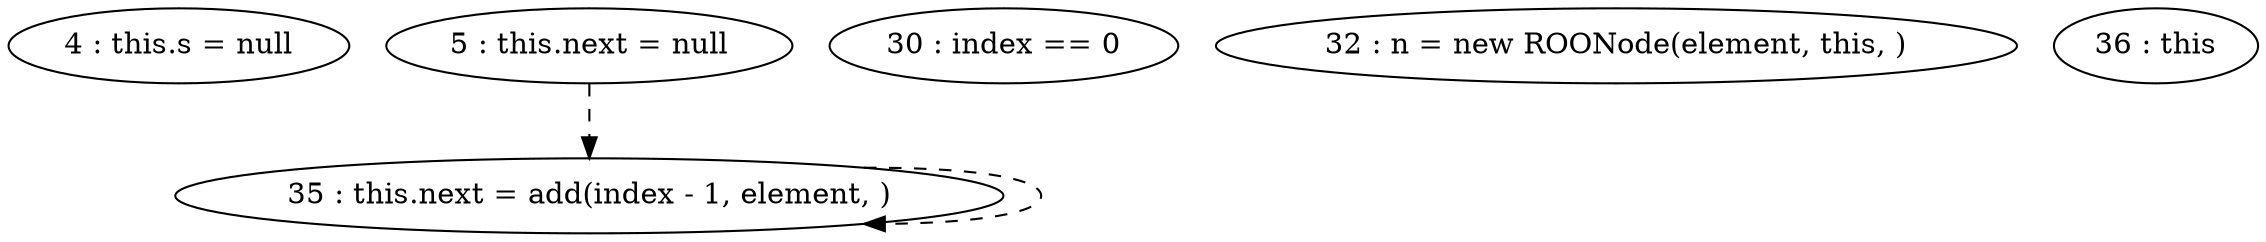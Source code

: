 digraph G {
"4 : this.s = null"
"5 : this.next = null"
"5 : this.next = null" -> "35 : this.next = add(index - 1, element, )" [style=dashed]
"30 : index == 0"
"32 : n = new ROONode(element, this, )"
"35 : this.next = add(index - 1, element, )"
"35 : this.next = add(index - 1, element, )" -> "35 : this.next = add(index - 1, element, )" [style=dashed]
"36 : this"
}